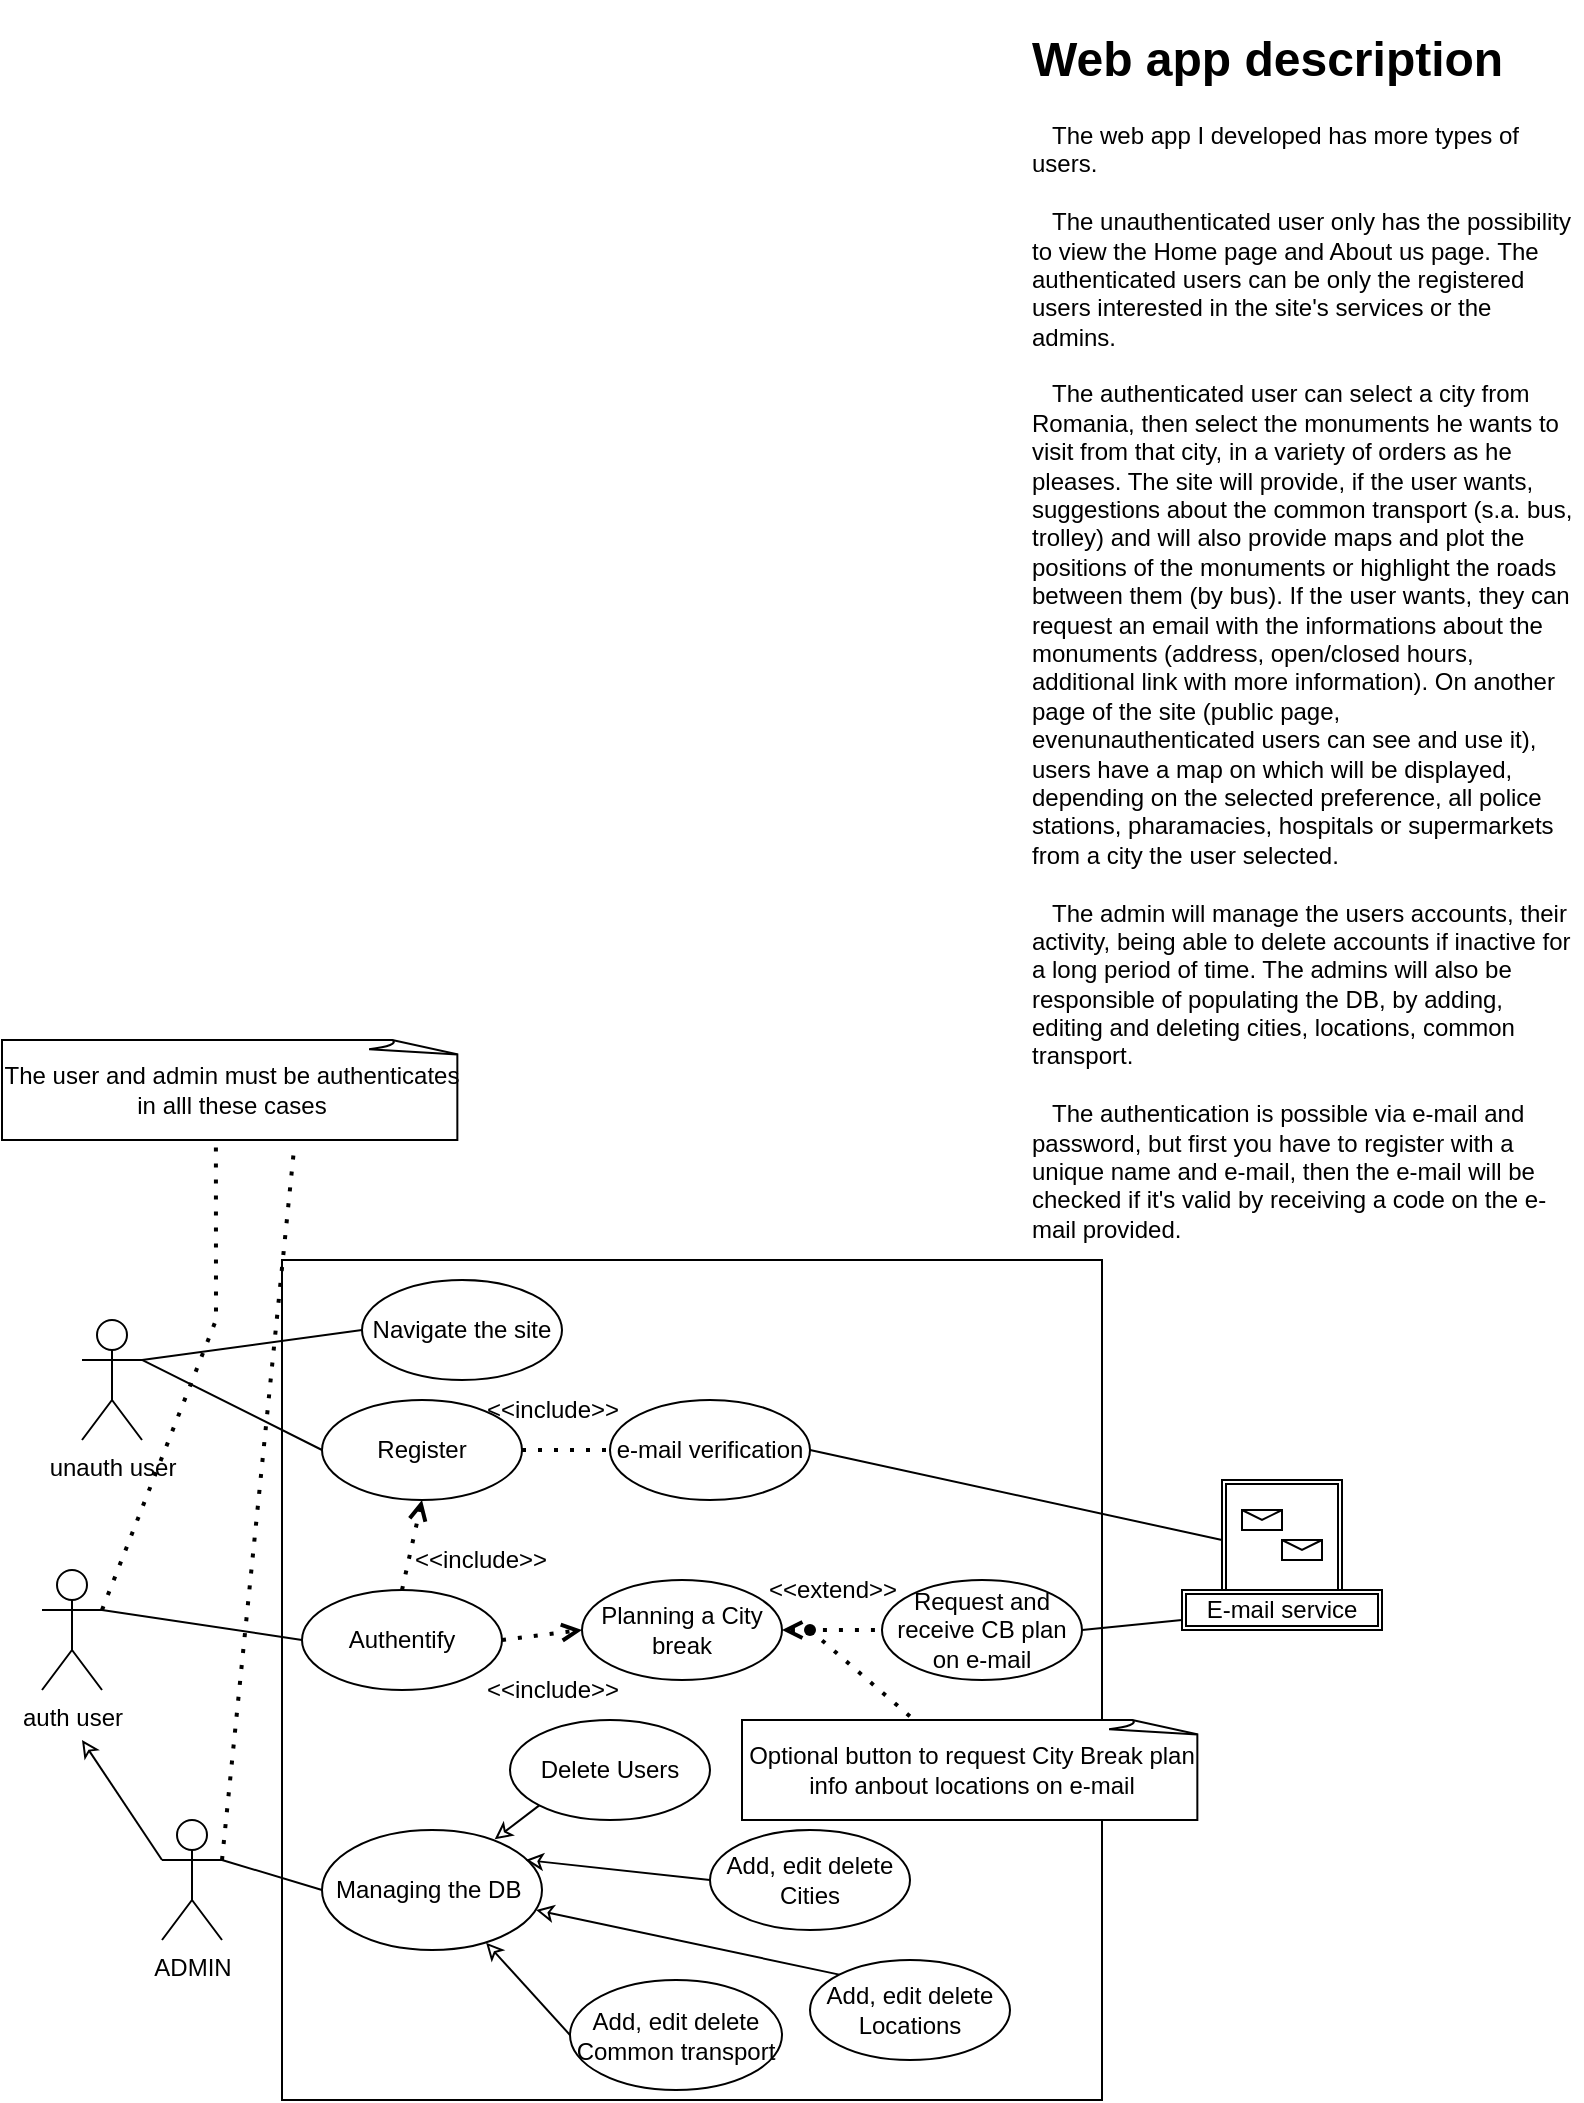 <mxfile version="21.2.8" type="github">
  <diagram name="Pagina-1" id="oFkfV6BnAFVpog9eu94J">
    <mxGraphModel dx="737" dy="1639" grid="1" gridSize="10" guides="1" tooltips="1" connect="1" arrows="1" fold="1" page="1" pageScale="1" pageWidth="827" pageHeight="1169" math="0" shadow="0">
      <root>
        <mxCell id="0" />
        <mxCell id="1" parent="0" />
        <mxCell id="56KHrUnYvxfi_CFeoiIN-1" value="&lt;h1&gt;Web app description&lt;/h1&gt;&lt;div&gt;&amp;nbsp; &amp;nbsp;The web app I developed has more types of users.&lt;/div&gt;&lt;div&gt;&lt;br&gt;&lt;/div&gt;&lt;div&gt;&amp;nbsp; &amp;nbsp;The unauthenticated user only has the possibility to view the Home page and About us page. The&amp;nbsp;&lt;/div&gt;authenticated users can be only the registered users interested in the site&#39;s services or the admins.&lt;br&gt;&lt;br&gt;&amp;nbsp; &amp;nbsp;The authenticated user can select a city from Romania, then select the monuments he wants to visit from that city, in a variety of orders as he pleases. The site will provide, if the user wants, suggestions about the common transport (s.a. bus, trolley) and will also provide maps and plot the positions of the monuments or highlight the roads between them (by bus). If the user wants, they can request an email with the informations about the monuments (address, open/closed hours, additional link with more information). On another page of the site (public page, evenunauthenticated&amp;nbsp;users can see and use it), users have a map on which will be displayed, depending on the selected preference, all&amp;nbsp;police stations, pharamacies, hospitals or supermarkets from a city the user selected.&lt;br&gt;&lt;br&gt;&lt;div&gt;&amp;nbsp; &amp;nbsp;The admin will manage the users accounts, their activity, being able to delete accounts if inactive for a long period of time. The admins will also be responsible of populating the DB, by adding, editing and deleting cities, locations, common transport.&lt;/div&gt;&lt;div&gt;&lt;br&gt;&lt;/div&gt;&lt;div&gt;&amp;nbsp; &amp;nbsp;The authentication is possible via e-mail and password, but first you have to register with a unique name and e-mail, then the e-mail will be checked if it&#39;s valid by receiving a code on the e-mail provided.&amp;nbsp;&lt;/div&gt;&amp;nbsp;&amp;nbsp;" style="text;html=1;strokeColor=none;fillColor=#FFFFFF;spacing=5;spacingTop=-20;whiteSpace=wrap;overflow=hidden;rounded=0;" parent="1" vertex="1">
          <mxGeometry x="520" y="-640" width="280" height="620" as="geometry" />
        </mxCell>
        <mxCell id="56KHrUnYvxfi_CFeoiIN-2" value="" style="rounded=0;whiteSpace=wrap;html=1;" parent="1" vertex="1">
          <mxGeometry x="150" y="-20" width="410" height="420" as="geometry" />
        </mxCell>
        <mxCell id="56KHrUnYvxfi_CFeoiIN-3" value="unauth user" style="shape=umlActor;verticalLabelPosition=bottom;verticalAlign=top;html=1;outlineConnect=0;" parent="1" vertex="1">
          <mxGeometry x="50" y="10" width="30" height="60" as="geometry" />
        </mxCell>
        <mxCell id="56KHrUnYvxfi_CFeoiIN-4" value="auth user" style="shape=umlActor;verticalLabelPosition=bottom;verticalAlign=top;html=1;outlineConnect=0;" parent="1" vertex="1">
          <mxGeometry x="30" y="135" width="30" height="60" as="geometry" />
        </mxCell>
        <mxCell id="56KHrUnYvxfi_CFeoiIN-5" value="ADMIN" style="shape=umlActor;verticalLabelPosition=bottom;verticalAlign=top;html=1;outlineConnect=0;" parent="1" vertex="1">
          <mxGeometry x="90" y="260" width="30" height="60" as="geometry" />
        </mxCell>
        <mxCell id="56KHrUnYvxfi_CFeoiIN-6" value="The user and admin must be authenticates in alll these cases" style="whiteSpace=wrap;html=1;shape=mxgraph.basic.document" parent="1" vertex="1">
          <mxGeometry x="10" y="-130" width="230" height="50" as="geometry" />
        </mxCell>
        <mxCell id="56KHrUnYvxfi_CFeoiIN-7" value="" style="endArrow=none;dashed=1;html=1;dashPattern=1 3;strokeWidth=2;rounded=0;entryX=0.465;entryY=0.973;entryDx=0;entryDy=0;entryPerimeter=0;exitX=1;exitY=0.333;exitDx=0;exitDy=0;exitPerimeter=0;" parent="1" source="56KHrUnYvxfi_CFeoiIN-4" target="56KHrUnYvxfi_CFeoiIN-6" edge="1">
          <mxGeometry width="50" height="50" relative="1" as="geometry">
            <mxPoint x="80" y="-20" as="sourcePoint" />
            <mxPoint x="130" y="-70" as="targetPoint" />
            <Array as="points">
              <mxPoint x="117" y="10" />
            </Array>
          </mxGeometry>
        </mxCell>
        <mxCell id="56KHrUnYvxfi_CFeoiIN-8" value="" style="endArrow=none;dashed=1;html=1;dashPattern=1 3;strokeWidth=2;rounded=0;entryX=0.636;entryY=1.04;entryDx=0;entryDy=0;entryPerimeter=0;exitX=1;exitY=0.333;exitDx=0;exitDy=0;exitPerimeter=0;" parent="1" source="56KHrUnYvxfi_CFeoiIN-5" target="56KHrUnYvxfi_CFeoiIN-6" edge="1">
          <mxGeometry width="50" height="50" relative="1" as="geometry">
            <mxPoint x="390" y="40" as="sourcePoint" />
            <mxPoint x="440" y="-10" as="targetPoint" />
          </mxGeometry>
        </mxCell>
        <mxCell id="56KHrUnYvxfi_CFeoiIN-9" value="Authentify" style="ellipse;whiteSpace=wrap;html=1;" parent="1" vertex="1">
          <mxGeometry x="160" y="145" width="100" height="50" as="geometry" />
        </mxCell>
        <mxCell id="56KHrUnYvxfi_CFeoiIN-11" value="Planning a City break" style="ellipse;whiteSpace=wrap;html=1;" parent="1" vertex="1">
          <mxGeometry x="300" y="140" width="100" height="50" as="geometry" />
        </mxCell>
        <mxCell id="56KHrUnYvxfi_CFeoiIN-12" value="e-mail verification" style="ellipse;whiteSpace=wrap;html=1;" parent="1" vertex="1">
          <mxGeometry x="314" y="50" width="100" height="50" as="geometry" />
        </mxCell>
        <mxCell id="56KHrUnYvxfi_CFeoiIN-18" value="" style="shape=ext;double=1;whiteSpace=wrap;html=1;aspect=fixed;" parent="1" vertex="1">
          <mxGeometry x="620" y="90" width="60" height="60" as="geometry" />
        </mxCell>
        <mxCell id="56KHrUnYvxfi_CFeoiIN-19" value="E-mail service" style="shape=ext;double=1;rounded=0;whiteSpace=wrap;html=1;" parent="1" vertex="1">
          <mxGeometry x="600" y="145" width="100" height="20" as="geometry" />
        </mxCell>
        <mxCell id="56KHrUnYvxfi_CFeoiIN-20" value="" style="endArrow=none;html=1;rounded=0;exitX=1;exitY=0.5;exitDx=0;exitDy=0;entryX=0;entryY=0.5;entryDx=0;entryDy=0;" parent="1" source="56KHrUnYvxfi_CFeoiIN-12" target="56KHrUnYvxfi_CFeoiIN-18" edge="1">
          <mxGeometry width="50" height="50" relative="1" as="geometry">
            <mxPoint x="380" y="200" as="sourcePoint" />
            <mxPoint x="430" y="150" as="targetPoint" />
          </mxGeometry>
        </mxCell>
        <mxCell id="56KHrUnYvxfi_CFeoiIN-21" value="" style="endArrow=none;html=1;rounded=0;exitX=1;exitY=0.333;exitDx=0;exitDy=0;exitPerimeter=0;entryX=0;entryY=0.5;entryDx=0;entryDy=0;" parent="1" source="56KHrUnYvxfi_CFeoiIN-4" target="56KHrUnYvxfi_CFeoiIN-9" edge="1">
          <mxGeometry width="50" height="50" relative="1" as="geometry">
            <mxPoint x="380" y="200" as="sourcePoint" />
            <mxPoint x="430" y="150" as="targetPoint" />
          </mxGeometry>
        </mxCell>
        <mxCell id="56KHrUnYvxfi_CFeoiIN-22" value="Register" style="ellipse;whiteSpace=wrap;html=1;" parent="1" vertex="1">
          <mxGeometry x="170" y="50" width="100" height="50" as="geometry" />
        </mxCell>
        <mxCell id="56KHrUnYvxfi_CFeoiIN-23" value="Navigate the site" style="ellipse;whiteSpace=wrap;html=1;" parent="1" vertex="1">
          <mxGeometry x="190" y="-10" width="100" height="50" as="geometry" />
        </mxCell>
        <mxCell id="56KHrUnYvxfi_CFeoiIN-24" value="" style="endArrow=none;html=1;rounded=0;exitX=1;exitY=0.333;exitDx=0;exitDy=0;exitPerimeter=0;entryX=0;entryY=0.5;entryDx=0;entryDy=0;" parent="1" source="56KHrUnYvxfi_CFeoiIN-3" target="56KHrUnYvxfi_CFeoiIN-23" edge="1">
          <mxGeometry width="50" height="50" relative="1" as="geometry">
            <mxPoint x="380" y="200" as="sourcePoint" />
            <mxPoint x="430" y="150" as="targetPoint" />
          </mxGeometry>
        </mxCell>
        <mxCell id="56KHrUnYvxfi_CFeoiIN-25" value="" style="endArrow=none;html=1;rounded=0;entryX=0;entryY=0.5;entryDx=0;entryDy=0;exitX=1;exitY=0.333;exitDx=0;exitDy=0;exitPerimeter=0;" parent="1" source="56KHrUnYvxfi_CFeoiIN-3" target="56KHrUnYvxfi_CFeoiIN-22" edge="1">
          <mxGeometry width="50" height="50" relative="1" as="geometry">
            <mxPoint x="80" y="40" as="sourcePoint" />
            <mxPoint x="430" y="150" as="targetPoint" />
          </mxGeometry>
        </mxCell>
        <mxCell id="56KHrUnYvxfi_CFeoiIN-28" value="Request and receive CB plan on e-mail" style="ellipse;whiteSpace=wrap;html=1;" parent="1" vertex="1">
          <mxGeometry x="450" y="140" width="100" height="50" as="geometry" />
        </mxCell>
        <mxCell id="56KHrUnYvxfi_CFeoiIN-31" value="" style="endArrow=none;html=1;rounded=0;exitX=1;exitY=0.5;exitDx=0;exitDy=0;" parent="1" source="56KHrUnYvxfi_CFeoiIN-28" edge="1">
          <mxGeometry width="50" height="50" relative="1" as="geometry">
            <mxPoint x="380" y="180" as="sourcePoint" />
            <mxPoint x="600" y="160" as="targetPoint" />
          </mxGeometry>
        </mxCell>
        <mxCell id="56KHrUnYvxfi_CFeoiIN-42" value="" style="shape=waypoint;sketch=0;fillStyle=solid;size=6;pointerEvents=1;points=[];fillColor=none;resizable=0;rotatable=0;perimeter=centerPerimeter;snapToPoint=1;" parent="1" vertex="1">
          <mxGeometry x="404" y="155" width="20" height="20" as="geometry" />
        </mxCell>
        <mxCell id="56KHrUnYvxfi_CFeoiIN-43" value="Optional button to request City Break plan info anbout locations on e-mail" style="whiteSpace=wrap;html=1;shape=mxgraph.basic.document" parent="1" vertex="1">
          <mxGeometry x="380" y="210" width="230" height="50" as="geometry" />
        </mxCell>
        <mxCell id="56KHrUnYvxfi_CFeoiIN-44" value="" style="endArrow=none;dashed=1;html=1;dashPattern=1 3;strokeWidth=2;rounded=0;exitX=0.25;exitY=0.998;exitDx=0;exitDy=0;exitPerimeter=0;" parent="1" source="56KHrUnYvxfi_CFeoiIN-42" target="56KHrUnYvxfi_CFeoiIN-43" edge="1">
          <mxGeometry width="50" height="50" relative="1" as="geometry">
            <mxPoint x="380" y="330" as="sourcePoint" />
            <mxPoint x="430" y="280" as="targetPoint" />
          </mxGeometry>
        </mxCell>
        <mxCell id="56KHrUnYvxfi_CFeoiIN-46" value="" style="endArrow=classic;html=1;rounded=0;endFill=0;exitX=0;exitY=0.333;exitDx=0;exitDy=0;exitPerimeter=0;" parent="1" source="56KHrUnYvxfi_CFeoiIN-5" edge="1">
          <mxGeometry width="50" height="50" relative="1" as="geometry">
            <mxPoint x="220" y="120" as="sourcePoint" />
            <mxPoint x="50" y="220" as="targetPoint" />
          </mxGeometry>
        </mxCell>
        <mxCell id="56KHrUnYvxfi_CFeoiIN-51" value="" style="shape=message;html=1;html=1;outlineConnect=0;labelPosition=center;verticalLabelPosition=bottom;align=center;verticalAlign=top;" parent="1" vertex="1">
          <mxGeometry x="630" y="105" width="20" height="10" as="geometry" />
        </mxCell>
        <mxCell id="56KHrUnYvxfi_CFeoiIN-52" value="" style="shape=message;html=1;html=1;outlineConnect=0;labelPosition=center;verticalLabelPosition=bottom;align=center;verticalAlign=top;" parent="1" vertex="1">
          <mxGeometry x="650" y="120" width="20" height="10" as="geometry" />
        </mxCell>
        <mxCell id="56KHrUnYvxfi_CFeoiIN-53" value="Managing the DB&amp;nbsp;" style="ellipse;whiteSpace=wrap;html=1;" parent="1" vertex="1">
          <mxGeometry x="170" y="265" width="110" height="60" as="geometry" />
        </mxCell>
        <mxCell id="56KHrUnYvxfi_CFeoiIN-54" value="Add, edit delete Cities" style="ellipse;whiteSpace=wrap;html=1;" parent="1" vertex="1">
          <mxGeometry x="364" y="265" width="100" height="50" as="geometry" />
        </mxCell>
        <mxCell id="56KHrUnYvxfi_CFeoiIN-55" value="Add, edit delete Locations" style="ellipse;whiteSpace=wrap;html=1;" parent="1" vertex="1">
          <mxGeometry x="414" y="330" width="100" height="50" as="geometry" />
        </mxCell>
        <mxCell id="56KHrUnYvxfi_CFeoiIN-56" value="Add, edit delete Common transport" style="ellipse;whiteSpace=wrap;html=1;" parent="1" vertex="1">
          <mxGeometry x="294" y="340" width="106" height="55" as="geometry" />
        </mxCell>
        <mxCell id="56KHrUnYvxfi_CFeoiIN-57" value="" style="endArrow=none;html=1;rounded=0;exitX=1;exitY=0.333;exitDx=0;exitDy=0;exitPerimeter=0;entryX=0;entryY=0.5;entryDx=0;entryDy=0;" parent="1" source="56KHrUnYvxfi_CFeoiIN-5" target="56KHrUnYvxfi_CFeoiIN-53" edge="1">
          <mxGeometry width="50" height="50" relative="1" as="geometry">
            <mxPoint x="380" y="240" as="sourcePoint" />
            <mxPoint x="430" y="190" as="targetPoint" />
          </mxGeometry>
        </mxCell>
        <mxCell id="56KHrUnYvxfi_CFeoiIN-58" value="" style="endArrow=classic;html=1;rounded=0;endFill=0;exitX=0;exitY=0.5;exitDx=0;exitDy=0;entryX=0.746;entryY=0.939;entryDx=0;entryDy=0;entryPerimeter=0;" parent="1" source="56KHrUnYvxfi_CFeoiIN-56" target="56KHrUnYvxfi_CFeoiIN-53" edge="1">
          <mxGeometry width="50" height="50" relative="1" as="geometry">
            <mxPoint x="270" y="180" as="sourcePoint" />
            <mxPoint x="310" y="175" as="targetPoint" />
          </mxGeometry>
        </mxCell>
        <mxCell id="56KHrUnYvxfi_CFeoiIN-59" value="" style="endArrow=classic;html=1;rounded=0;endFill=0;exitX=0;exitY=0;exitDx=0;exitDy=0;entryX=0.973;entryY=0.667;entryDx=0;entryDy=0;entryPerimeter=0;" parent="1" source="56KHrUnYvxfi_CFeoiIN-55" target="56KHrUnYvxfi_CFeoiIN-53" edge="1">
          <mxGeometry width="50" height="50" relative="1" as="geometry">
            <mxPoint x="304" y="378" as="sourcePoint" />
            <mxPoint x="267" y="346" as="targetPoint" />
          </mxGeometry>
        </mxCell>
        <mxCell id="56KHrUnYvxfi_CFeoiIN-60" value="" style="endArrow=classic;html=1;rounded=0;endFill=0;exitX=0;exitY=0.5;exitDx=0;exitDy=0;entryX=0.926;entryY=0.25;entryDx=0;entryDy=0;entryPerimeter=0;" parent="1" source="56KHrUnYvxfi_CFeoiIN-54" target="56KHrUnYvxfi_CFeoiIN-53" edge="1">
          <mxGeometry width="50" height="50" relative="1" as="geometry">
            <mxPoint x="314" y="388" as="sourcePoint" />
            <mxPoint x="277" y="356" as="targetPoint" />
          </mxGeometry>
        </mxCell>
        <mxCell id="56KHrUnYvxfi_CFeoiIN-61" value="Delete Users" style="ellipse;whiteSpace=wrap;html=1;" parent="1" vertex="1">
          <mxGeometry x="264" y="210" width="100" height="50" as="geometry" />
        </mxCell>
        <mxCell id="56KHrUnYvxfi_CFeoiIN-62" value="" style="endArrow=classic;html=1;rounded=0;endFill=0;exitX=0;exitY=1;exitDx=0;exitDy=0;entryX=0.785;entryY=0.078;entryDx=0;entryDy=0;entryPerimeter=0;" parent="1" source="56KHrUnYvxfi_CFeoiIN-61" target="56KHrUnYvxfi_CFeoiIN-53" edge="1">
          <mxGeometry width="50" height="50" relative="1" as="geometry">
            <mxPoint x="374" y="300" as="sourcePoint" />
            <mxPoint x="260" y="270" as="targetPoint" />
          </mxGeometry>
        </mxCell>
        <mxCell id="49yge5XgtreD5WyaKRD_-1" value="" style="endArrow=none;dashed=1;html=1;dashPattern=1 3;strokeWidth=2;rounded=0;entryX=0;entryY=0.5;entryDx=0;entryDy=0;" edge="1" parent="1" source="56KHrUnYvxfi_CFeoiIN-22" target="56KHrUnYvxfi_CFeoiIN-12">
          <mxGeometry width="50" height="50" relative="1" as="geometry">
            <mxPoint x="390" y="230" as="sourcePoint" />
            <mxPoint x="440" y="180" as="targetPoint" />
          </mxGeometry>
        </mxCell>
        <mxCell id="49yge5XgtreD5WyaKRD_-2" value="" style="endArrow=open;dashed=1;html=1;dashPattern=1 3;strokeWidth=2;rounded=0;entryX=0.5;entryY=1;entryDx=0;entryDy=0;exitX=0.5;exitY=0;exitDx=0;exitDy=0;endFill=0;" edge="1" parent="1" source="56KHrUnYvxfi_CFeoiIN-9" target="56KHrUnYvxfi_CFeoiIN-22">
          <mxGeometry width="50" height="50" relative="1" as="geometry">
            <mxPoint x="390" y="230" as="sourcePoint" />
            <mxPoint x="440" y="180" as="targetPoint" />
          </mxGeometry>
        </mxCell>
        <mxCell id="49yge5XgtreD5WyaKRD_-4" value="&amp;lt;&amp;lt;include&amp;gt;&amp;gt;" style="text;html=1;align=center;verticalAlign=middle;resizable=0;points=[];autosize=1;strokeColor=none;fillColor=none;" vertex="1" parent="1">
          <mxGeometry x="204" y="115" width="90" height="30" as="geometry" />
        </mxCell>
        <mxCell id="49yge5XgtreD5WyaKRD_-6" value="&amp;lt;&amp;lt;include&amp;gt;&amp;gt;" style="text;html=1;align=center;verticalAlign=middle;resizable=0;points=[];autosize=1;strokeColor=none;fillColor=none;" vertex="1" parent="1">
          <mxGeometry x="240" y="40" width="90" height="30" as="geometry" />
        </mxCell>
        <mxCell id="49yge5XgtreD5WyaKRD_-7" value="" style="endArrow=open;dashed=1;html=1;dashPattern=1 3;strokeWidth=2;rounded=0;entryX=0;entryY=0.5;entryDx=0;entryDy=0;endFill=0;exitX=1;exitY=0.5;exitDx=0;exitDy=0;" edge="1" parent="1" source="56KHrUnYvxfi_CFeoiIN-9" target="56KHrUnYvxfi_CFeoiIN-11">
          <mxGeometry width="50" height="50" relative="1" as="geometry">
            <mxPoint x="220" y="155" as="sourcePoint" />
            <mxPoint x="230" y="110" as="targetPoint" />
          </mxGeometry>
        </mxCell>
        <mxCell id="49yge5XgtreD5WyaKRD_-8" value="&amp;lt;&amp;lt;include&amp;gt;&amp;gt;" style="text;html=1;align=center;verticalAlign=middle;resizable=0;points=[];autosize=1;strokeColor=none;fillColor=none;" vertex="1" parent="1">
          <mxGeometry x="240" y="180" width="90" height="30" as="geometry" />
        </mxCell>
        <mxCell id="49yge5XgtreD5WyaKRD_-11" value="" style="endArrow=none;dashed=1;html=1;dashPattern=1 3;strokeWidth=2;rounded=0;entryX=0;entryY=0.5;entryDx=0;entryDy=0;startArrow=open;startFill=0;" edge="1" parent="1" source="56KHrUnYvxfi_CFeoiIN-11" target="56KHrUnYvxfi_CFeoiIN-28">
          <mxGeometry width="50" height="50" relative="1" as="geometry">
            <mxPoint x="310" y="230" as="sourcePoint" />
            <mxPoint x="360" y="180" as="targetPoint" />
          </mxGeometry>
        </mxCell>
        <mxCell id="49yge5XgtreD5WyaKRD_-12" value="&amp;lt;&amp;lt;extend&amp;gt;&amp;gt;" style="text;html=1;align=center;verticalAlign=middle;resizable=0;points=[];autosize=1;strokeColor=none;fillColor=none;" vertex="1" parent="1">
          <mxGeometry x="380" y="130" width="90" height="30" as="geometry" />
        </mxCell>
      </root>
    </mxGraphModel>
  </diagram>
</mxfile>
